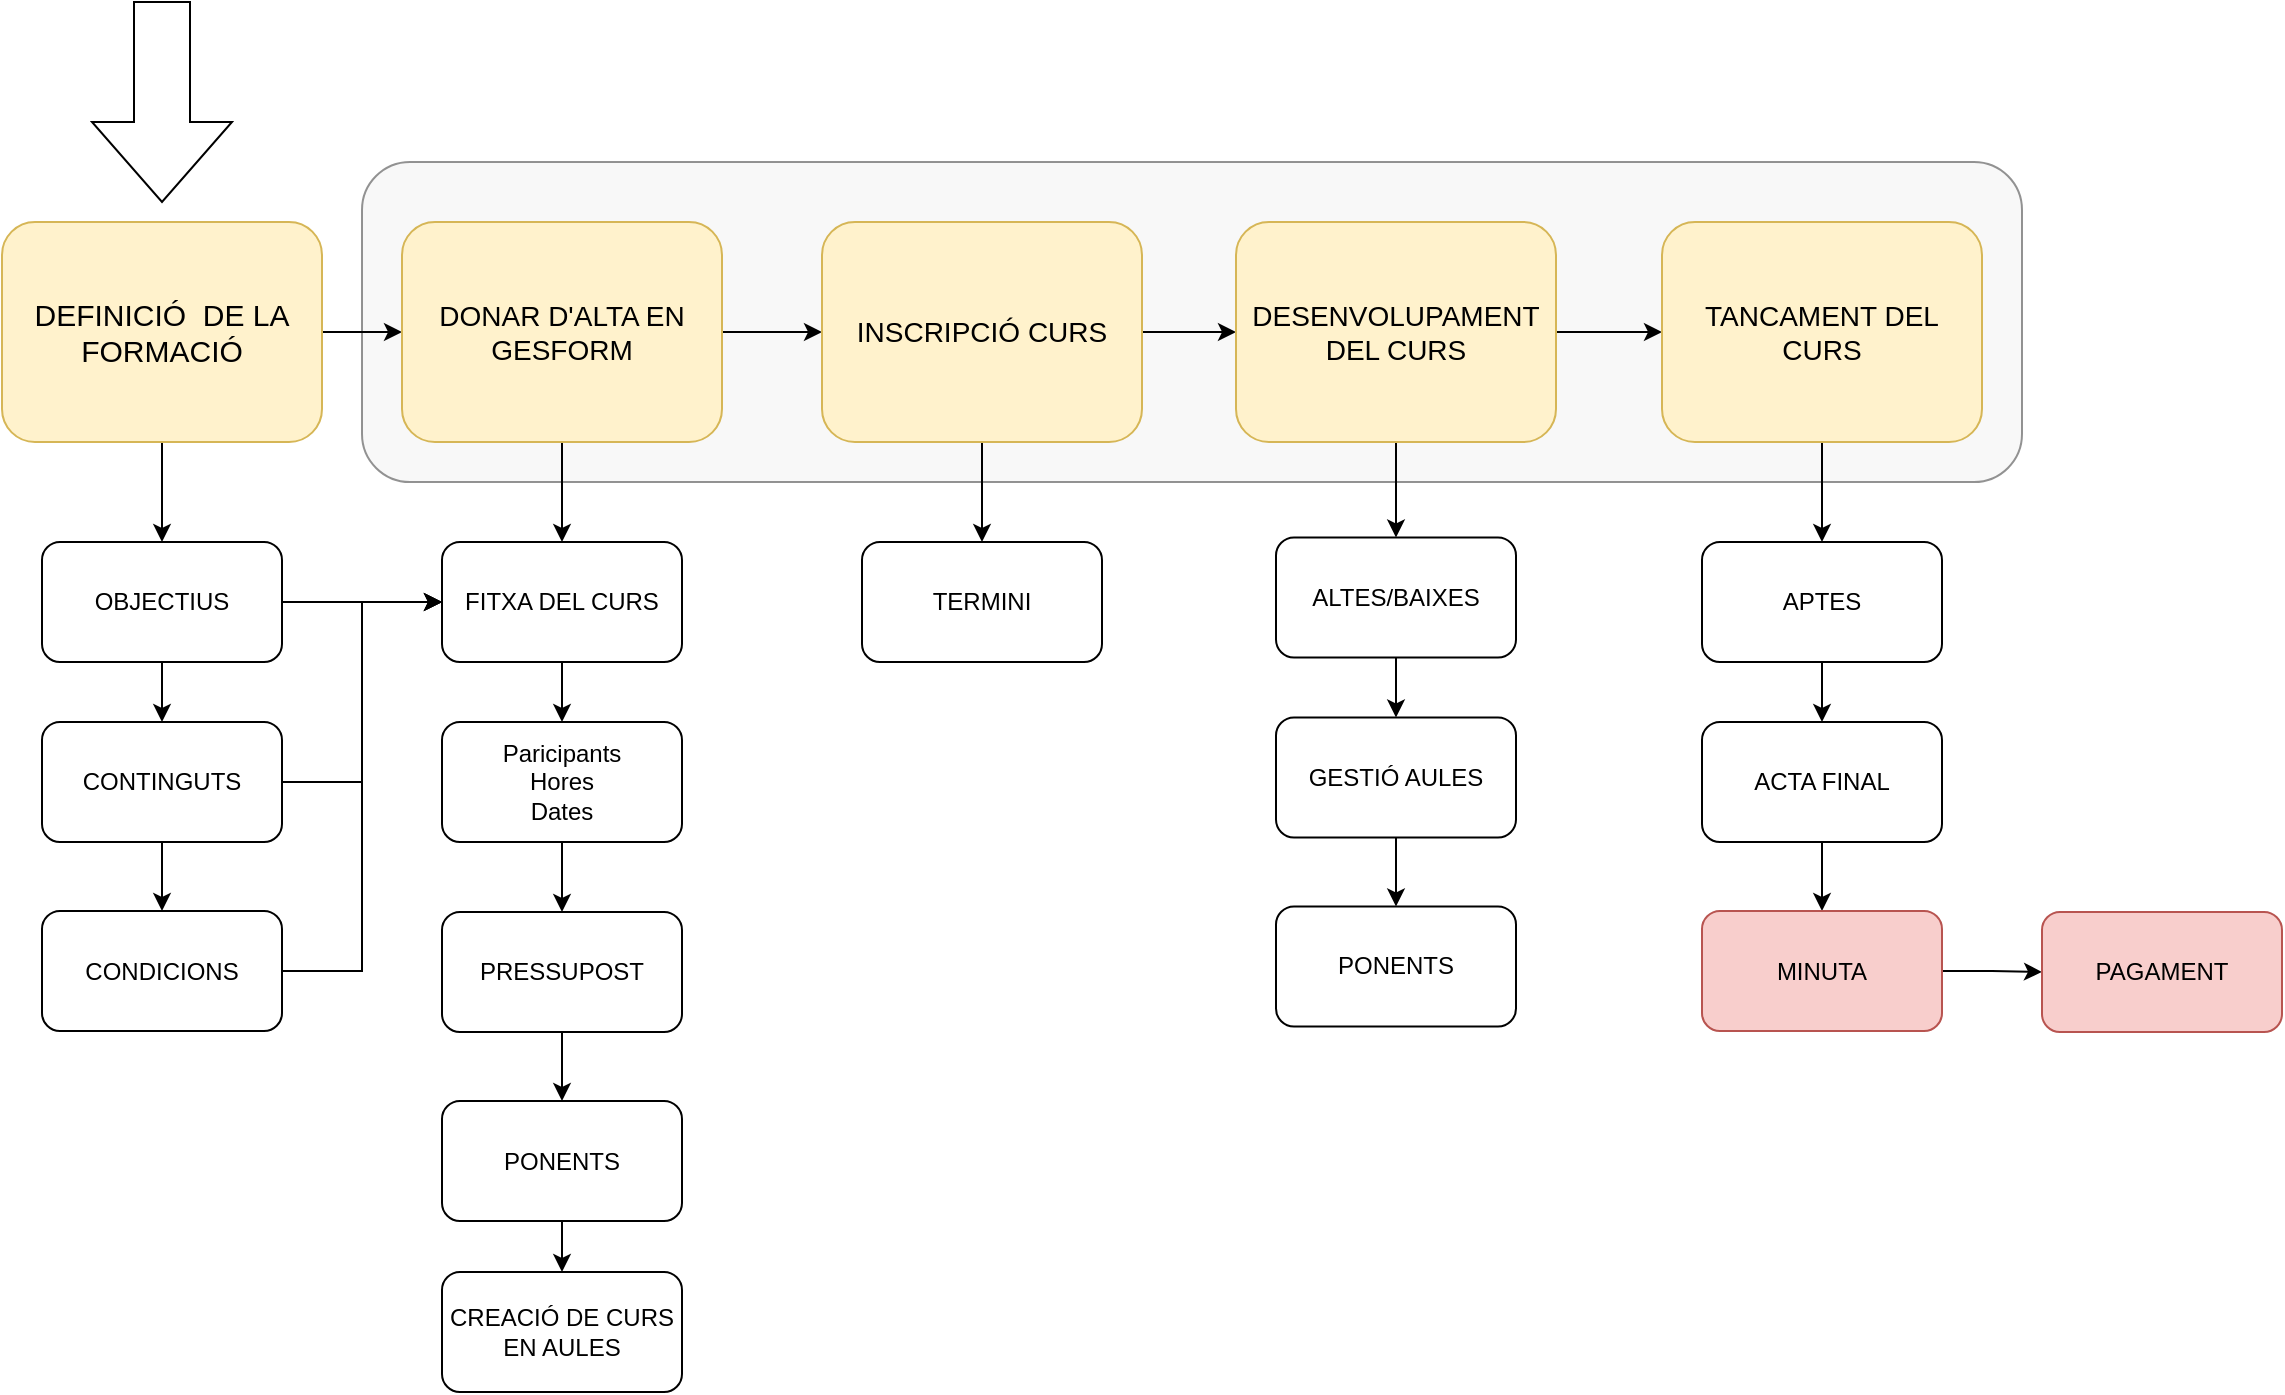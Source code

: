 <mxfile version="24.7.10">
  <diagram name="Página-1" id="YcYU_DBs40xzhoCeW3tl">
    <mxGraphModel dx="1195" dy="623" grid="1" gridSize="10" guides="1" tooltips="1" connect="1" arrows="1" fold="1" page="1" pageScale="1" pageWidth="827" pageHeight="1169" math="0" shadow="0">
      <root>
        <mxCell id="0" />
        <mxCell id="1" parent="0" />
        <mxCell id="MGgXmPBcAFUH-L1dWeP6-47" value="" style="rounded=1;whiteSpace=wrap;html=1;fillColor=#f5f5f5;fontColor=#333333;strokeColor=#666666;opacity=70;" vertex="1" parent="1">
          <mxGeometry x="230" y="150" width="830" height="160" as="geometry" />
        </mxCell>
        <mxCell id="MGgXmPBcAFUH-L1dWeP6-7" value="" style="edgeStyle=orthogonalEdgeStyle;rounded=0;orthogonalLoop=1;jettySize=auto;html=1;" edge="1" parent="1" source="MGgXmPBcAFUH-L1dWeP6-1" target="MGgXmPBcAFUH-L1dWeP6-2">
          <mxGeometry relative="1" as="geometry" />
        </mxCell>
        <mxCell id="MGgXmPBcAFUH-L1dWeP6-29" value="" style="edgeStyle=orthogonalEdgeStyle;rounded=0;orthogonalLoop=1;jettySize=auto;html=1;" edge="1" parent="1" source="MGgXmPBcAFUH-L1dWeP6-1" target="MGgXmPBcAFUH-L1dWeP6-11">
          <mxGeometry relative="1" as="geometry" />
        </mxCell>
        <mxCell id="MGgXmPBcAFUH-L1dWeP6-1" value="&lt;font style=&quot;font-size: 15px;&quot;&gt;DEFINICIÓ&amp;nbsp; DE LA FORMACIÓ&lt;/font&gt;" style="rounded=1;whiteSpace=wrap;html=1;fillColor=#fff2cc;strokeColor=#d6b656;" vertex="1" parent="1">
          <mxGeometry x="50" y="180" width="160" height="110" as="geometry" />
        </mxCell>
        <mxCell id="MGgXmPBcAFUH-L1dWeP6-8" value="" style="edgeStyle=orthogonalEdgeStyle;rounded=0;orthogonalLoop=1;jettySize=auto;html=1;" edge="1" parent="1" source="MGgXmPBcAFUH-L1dWeP6-2" target="MGgXmPBcAFUH-L1dWeP6-3">
          <mxGeometry relative="1" as="geometry" />
        </mxCell>
        <mxCell id="MGgXmPBcAFUH-L1dWeP6-32" value="" style="edgeStyle=orthogonalEdgeStyle;rounded=0;orthogonalLoop=1;jettySize=auto;html=1;" edge="1" parent="1" source="MGgXmPBcAFUH-L1dWeP6-2" target="MGgXmPBcAFUH-L1dWeP6-14">
          <mxGeometry relative="1" as="geometry" />
        </mxCell>
        <mxCell id="MGgXmPBcAFUH-L1dWeP6-2" value="&lt;font style=&quot;font-size: 14px;&quot;&gt;DONAR D&#39;ALTA EN GESFORM&lt;/font&gt;" style="rounded=1;whiteSpace=wrap;html=1;fillColor=#fff2cc;strokeColor=#d6b656;" vertex="1" parent="1">
          <mxGeometry x="250" y="180" width="160" height="110" as="geometry" />
        </mxCell>
        <mxCell id="MGgXmPBcAFUH-L1dWeP6-9" value="" style="edgeStyle=orthogonalEdgeStyle;rounded=0;orthogonalLoop=1;jettySize=auto;html=1;" edge="1" parent="1" source="MGgXmPBcAFUH-L1dWeP6-3" target="MGgXmPBcAFUH-L1dWeP6-4">
          <mxGeometry relative="1" as="geometry" />
        </mxCell>
        <mxCell id="MGgXmPBcAFUH-L1dWeP6-36" value="" style="edgeStyle=orthogonalEdgeStyle;rounded=0;orthogonalLoop=1;jettySize=auto;html=1;" edge="1" parent="1" source="MGgXmPBcAFUH-L1dWeP6-3" target="MGgXmPBcAFUH-L1dWeP6-17">
          <mxGeometry relative="1" as="geometry" />
        </mxCell>
        <mxCell id="MGgXmPBcAFUH-L1dWeP6-3" value="&lt;font style=&quot;font-size: 14px;&quot;&gt;INSCRIPCIÓ CURS&lt;/font&gt;" style="rounded=1;whiteSpace=wrap;html=1;fillColor=#fff2cc;strokeColor=#d6b656;" vertex="1" parent="1">
          <mxGeometry x="460" y="180" width="160" height="110" as="geometry" />
        </mxCell>
        <mxCell id="MGgXmPBcAFUH-L1dWeP6-10" value="" style="edgeStyle=orthogonalEdgeStyle;rounded=0;orthogonalLoop=1;jettySize=auto;html=1;" edge="1" parent="1" source="MGgXmPBcAFUH-L1dWeP6-4" target="MGgXmPBcAFUH-L1dWeP6-5">
          <mxGeometry relative="1" as="geometry" />
        </mxCell>
        <mxCell id="MGgXmPBcAFUH-L1dWeP6-37" value="" style="edgeStyle=orthogonalEdgeStyle;rounded=0;orthogonalLoop=1;jettySize=auto;html=1;" edge="1" parent="1" source="MGgXmPBcAFUH-L1dWeP6-4" target="MGgXmPBcAFUH-L1dWeP6-20">
          <mxGeometry relative="1" as="geometry" />
        </mxCell>
        <mxCell id="MGgXmPBcAFUH-L1dWeP6-4" value="&lt;font style=&quot;font-size: 14px;&quot;&gt;DESENVOLUPAMENT DEL CURS&lt;/font&gt;" style="rounded=1;whiteSpace=wrap;html=1;fillColor=#fff2cc;strokeColor=#d6b656;" vertex="1" parent="1">
          <mxGeometry x="667" y="180" width="160" height="110" as="geometry" />
        </mxCell>
        <mxCell id="MGgXmPBcAFUH-L1dWeP6-40" value="" style="edgeStyle=orthogonalEdgeStyle;rounded=0;orthogonalLoop=1;jettySize=auto;html=1;" edge="1" parent="1" source="MGgXmPBcAFUH-L1dWeP6-5" target="MGgXmPBcAFUH-L1dWeP6-23">
          <mxGeometry relative="1" as="geometry" />
        </mxCell>
        <mxCell id="MGgXmPBcAFUH-L1dWeP6-5" value="&lt;font style=&quot;font-size: 14px;&quot;&gt;TANCAMENT DEL CURS&lt;/font&gt;" style="rounded=1;whiteSpace=wrap;html=1;fillColor=#fff2cc;strokeColor=#d6b656;" vertex="1" parent="1">
          <mxGeometry x="880" y="180" width="160" height="110" as="geometry" />
        </mxCell>
        <mxCell id="MGgXmPBcAFUH-L1dWeP6-30" value="" style="edgeStyle=orthogonalEdgeStyle;rounded=0;orthogonalLoop=1;jettySize=auto;html=1;" edge="1" parent="1" source="MGgXmPBcAFUH-L1dWeP6-11" target="MGgXmPBcAFUH-L1dWeP6-12">
          <mxGeometry relative="1" as="geometry" />
        </mxCell>
        <mxCell id="MGgXmPBcAFUH-L1dWeP6-43" value="" style="edgeStyle=orthogonalEdgeStyle;rounded=0;orthogonalLoop=1;jettySize=auto;html=1;" edge="1" parent="1" source="MGgXmPBcAFUH-L1dWeP6-11" target="MGgXmPBcAFUH-L1dWeP6-14">
          <mxGeometry relative="1" as="geometry" />
        </mxCell>
        <mxCell id="MGgXmPBcAFUH-L1dWeP6-11" value="OBJECTIUS" style="rounded=1;whiteSpace=wrap;html=1;" vertex="1" parent="1">
          <mxGeometry x="70" y="340" width="120" height="60" as="geometry" />
        </mxCell>
        <mxCell id="MGgXmPBcAFUH-L1dWeP6-31" value="" style="edgeStyle=orthogonalEdgeStyle;rounded=0;orthogonalLoop=1;jettySize=auto;html=1;" edge="1" parent="1" source="MGgXmPBcAFUH-L1dWeP6-12" target="MGgXmPBcAFUH-L1dWeP6-13">
          <mxGeometry relative="1" as="geometry" />
        </mxCell>
        <mxCell id="MGgXmPBcAFUH-L1dWeP6-44" style="edgeStyle=orthogonalEdgeStyle;rounded=0;orthogonalLoop=1;jettySize=auto;html=1;" edge="1" parent="1" source="MGgXmPBcAFUH-L1dWeP6-12">
          <mxGeometry relative="1" as="geometry">
            <mxPoint x="270" y="370" as="targetPoint" />
            <Array as="points">
              <mxPoint x="230" y="460" />
              <mxPoint x="230" y="370" />
            </Array>
          </mxGeometry>
        </mxCell>
        <mxCell id="MGgXmPBcAFUH-L1dWeP6-12" value="CONTINGUTS" style="rounded=1;whiteSpace=wrap;html=1;" vertex="1" parent="1">
          <mxGeometry x="70" y="430" width="120" height="60" as="geometry" />
        </mxCell>
        <mxCell id="MGgXmPBcAFUH-L1dWeP6-46" style="edgeStyle=orthogonalEdgeStyle;rounded=0;orthogonalLoop=1;jettySize=auto;html=1;exitX=1;exitY=0.5;exitDx=0;exitDy=0;entryX=0;entryY=0.5;entryDx=0;entryDy=0;" edge="1" parent="1" source="MGgXmPBcAFUH-L1dWeP6-13" target="MGgXmPBcAFUH-L1dWeP6-14">
          <mxGeometry relative="1" as="geometry">
            <mxPoint x="230" y="370" as="targetPoint" />
          </mxGeometry>
        </mxCell>
        <mxCell id="MGgXmPBcAFUH-L1dWeP6-13" value="CONDICIONS" style="rounded=1;whiteSpace=wrap;html=1;" vertex="1" parent="1">
          <mxGeometry x="70" y="524.5" width="120" height="60" as="geometry" />
        </mxCell>
        <mxCell id="MGgXmPBcAFUH-L1dWeP6-49" value="" style="edgeStyle=orthogonalEdgeStyle;rounded=0;orthogonalLoop=1;jettySize=auto;html=1;" edge="1" parent="1" source="MGgXmPBcAFUH-L1dWeP6-14" target="MGgXmPBcAFUH-L1dWeP6-48">
          <mxGeometry relative="1" as="geometry" />
        </mxCell>
        <mxCell id="MGgXmPBcAFUH-L1dWeP6-14" value="FITXA DEL CURS" style="rounded=1;whiteSpace=wrap;html=1;" vertex="1" parent="1">
          <mxGeometry x="270" y="340" width="120" height="60" as="geometry" />
        </mxCell>
        <mxCell id="MGgXmPBcAFUH-L1dWeP6-34" value="" style="edgeStyle=orthogonalEdgeStyle;rounded=0;orthogonalLoop=1;jettySize=auto;html=1;" edge="1" parent="1" source="MGgXmPBcAFUH-L1dWeP6-15" target="MGgXmPBcAFUH-L1dWeP6-16">
          <mxGeometry relative="1" as="geometry" />
        </mxCell>
        <mxCell id="MGgXmPBcAFUH-L1dWeP6-15" value="PRESSUPOST" style="rounded=1;whiteSpace=wrap;html=1;" vertex="1" parent="1">
          <mxGeometry x="270" y="525" width="120" height="60" as="geometry" />
        </mxCell>
        <mxCell id="MGgXmPBcAFUH-L1dWeP6-35" value="" style="edgeStyle=orthogonalEdgeStyle;rounded=0;orthogonalLoop=1;jettySize=auto;html=1;" edge="1" parent="1" source="MGgXmPBcAFUH-L1dWeP6-16" target="MGgXmPBcAFUH-L1dWeP6-26">
          <mxGeometry relative="1" as="geometry" />
        </mxCell>
        <mxCell id="MGgXmPBcAFUH-L1dWeP6-16" value="PONENTS" style="rounded=1;whiteSpace=wrap;html=1;" vertex="1" parent="1">
          <mxGeometry x="270" y="619.5" width="120" height="60" as="geometry" />
        </mxCell>
        <mxCell id="MGgXmPBcAFUH-L1dWeP6-17" value="TERMINI" style="rounded=1;whiteSpace=wrap;html=1;" vertex="1" parent="1">
          <mxGeometry x="480" y="340" width="120" height="60" as="geometry" />
        </mxCell>
        <mxCell id="MGgXmPBcAFUH-L1dWeP6-38" value="" style="edgeStyle=orthogonalEdgeStyle;rounded=0;orthogonalLoop=1;jettySize=auto;html=1;" edge="1" parent="1" source="MGgXmPBcAFUH-L1dWeP6-20" target="MGgXmPBcAFUH-L1dWeP6-21">
          <mxGeometry relative="1" as="geometry" />
        </mxCell>
        <mxCell id="MGgXmPBcAFUH-L1dWeP6-20" value="ALTES/BAIXES" style="rounded=1;whiteSpace=wrap;html=1;" vertex="1" parent="1">
          <mxGeometry x="687" y="337.75" width="120" height="60" as="geometry" />
        </mxCell>
        <mxCell id="MGgXmPBcAFUH-L1dWeP6-39" value="" style="edgeStyle=orthogonalEdgeStyle;rounded=0;orthogonalLoop=1;jettySize=auto;html=1;" edge="1" parent="1" source="MGgXmPBcAFUH-L1dWeP6-21" target="MGgXmPBcAFUH-L1dWeP6-22">
          <mxGeometry relative="1" as="geometry" />
        </mxCell>
        <mxCell id="MGgXmPBcAFUH-L1dWeP6-21" value="GESTIÓ AULES" style="rounded=1;whiteSpace=wrap;html=1;" vertex="1" parent="1">
          <mxGeometry x="687" y="427.75" width="120" height="60" as="geometry" />
        </mxCell>
        <mxCell id="MGgXmPBcAFUH-L1dWeP6-22" value="PONENTS" style="rounded=1;whiteSpace=wrap;html=1;" vertex="1" parent="1">
          <mxGeometry x="687" y="522.25" width="120" height="60" as="geometry" />
        </mxCell>
        <mxCell id="MGgXmPBcAFUH-L1dWeP6-41" value="" style="edgeStyle=orthogonalEdgeStyle;rounded=0;orthogonalLoop=1;jettySize=auto;html=1;" edge="1" parent="1" source="MGgXmPBcAFUH-L1dWeP6-23" target="MGgXmPBcAFUH-L1dWeP6-24">
          <mxGeometry relative="1" as="geometry" />
        </mxCell>
        <mxCell id="MGgXmPBcAFUH-L1dWeP6-23" value="APTES" style="rounded=1;whiteSpace=wrap;html=1;" vertex="1" parent="1">
          <mxGeometry x="900" y="340" width="120" height="60" as="geometry" />
        </mxCell>
        <mxCell id="MGgXmPBcAFUH-L1dWeP6-42" value="" style="edgeStyle=orthogonalEdgeStyle;rounded=0;orthogonalLoop=1;jettySize=auto;html=1;" edge="1" parent="1" source="MGgXmPBcAFUH-L1dWeP6-24" target="MGgXmPBcAFUH-L1dWeP6-25">
          <mxGeometry relative="1" as="geometry" />
        </mxCell>
        <mxCell id="MGgXmPBcAFUH-L1dWeP6-24" value="ACTA FINAL" style="rounded=1;whiteSpace=wrap;html=1;" vertex="1" parent="1">
          <mxGeometry x="900" y="430" width="120" height="60" as="geometry" />
        </mxCell>
        <mxCell id="MGgXmPBcAFUH-L1dWeP6-28" value="" style="edgeStyle=orthogonalEdgeStyle;rounded=0;orthogonalLoop=1;jettySize=auto;html=1;" edge="1" parent="1" source="MGgXmPBcAFUH-L1dWeP6-25" target="MGgXmPBcAFUH-L1dWeP6-27">
          <mxGeometry relative="1" as="geometry" />
        </mxCell>
        <mxCell id="MGgXmPBcAFUH-L1dWeP6-25" value="MINUTA" style="rounded=1;whiteSpace=wrap;html=1;fillColor=#f8cecc;strokeColor=#b85450;" vertex="1" parent="1">
          <mxGeometry x="900" y="524.5" width="120" height="60" as="geometry" />
        </mxCell>
        <mxCell id="MGgXmPBcAFUH-L1dWeP6-26" value="CREACIÓ DE CURS EN AULES" style="rounded=1;whiteSpace=wrap;html=1;" vertex="1" parent="1">
          <mxGeometry x="270" y="705" width="120" height="60" as="geometry" />
        </mxCell>
        <mxCell id="MGgXmPBcAFUH-L1dWeP6-27" value="PAGAMENT" style="rounded=1;whiteSpace=wrap;html=1;fillColor=#f8cecc;strokeColor=#b85450;" vertex="1" parent="1">
          <mxGeometry x="1070" y="525" width="120" height="60" as="geometry" />
        </mxCell>
        <mxCell id="MGgXmPBcAFUH-L1dWeP6-50" value="" style="edgeStyle=orthogonalEdgeStyle;rounded=0;orthogonalLoop=1;jettySize=auto;html=1;" edge="1" parent="1" source="MGgXmPBcAFUH-L1dWeP6-48" target="MGgXmPBcAFUH-L1dWeP6-15">
          <mxGeometry relative="1" as="geometry" />
        </mxCell>
        <mxCell id="MGgXmPBcAFUH-L1dWeP6-48" value="&lt;div&gt;Paricipants&lt;/div&gt;&lt;div&gt;Hores&lt;/div&gt;&lt;div&gt;Dates&lt;br&gt;&lt;/div&gt;" style="rounded=1;whiteSpace=wrap;html=1;" vertex="1" parent="1">
          <mxGeometry x="270" y="430" width="120" height="60" as="geometry" />
        </mxCell>
        <mxCell id="MGgXmPBcAFUH-L1dWeP6-52" value="" style="html=1;shadow=0;dashed=0;align=center;verticalAlign=middle;shape=mxgraph.arrows2.arrow;dy=0.6;dx=40;direction=south;notch=0;" vertex="1" parent="1">
          <mxGeometry x="95" y="70" width="70" height="100" as="geometry" />
        </mxCell>
      </root>
    </mxGraphModel>
  </diagram>
</mxfile>

